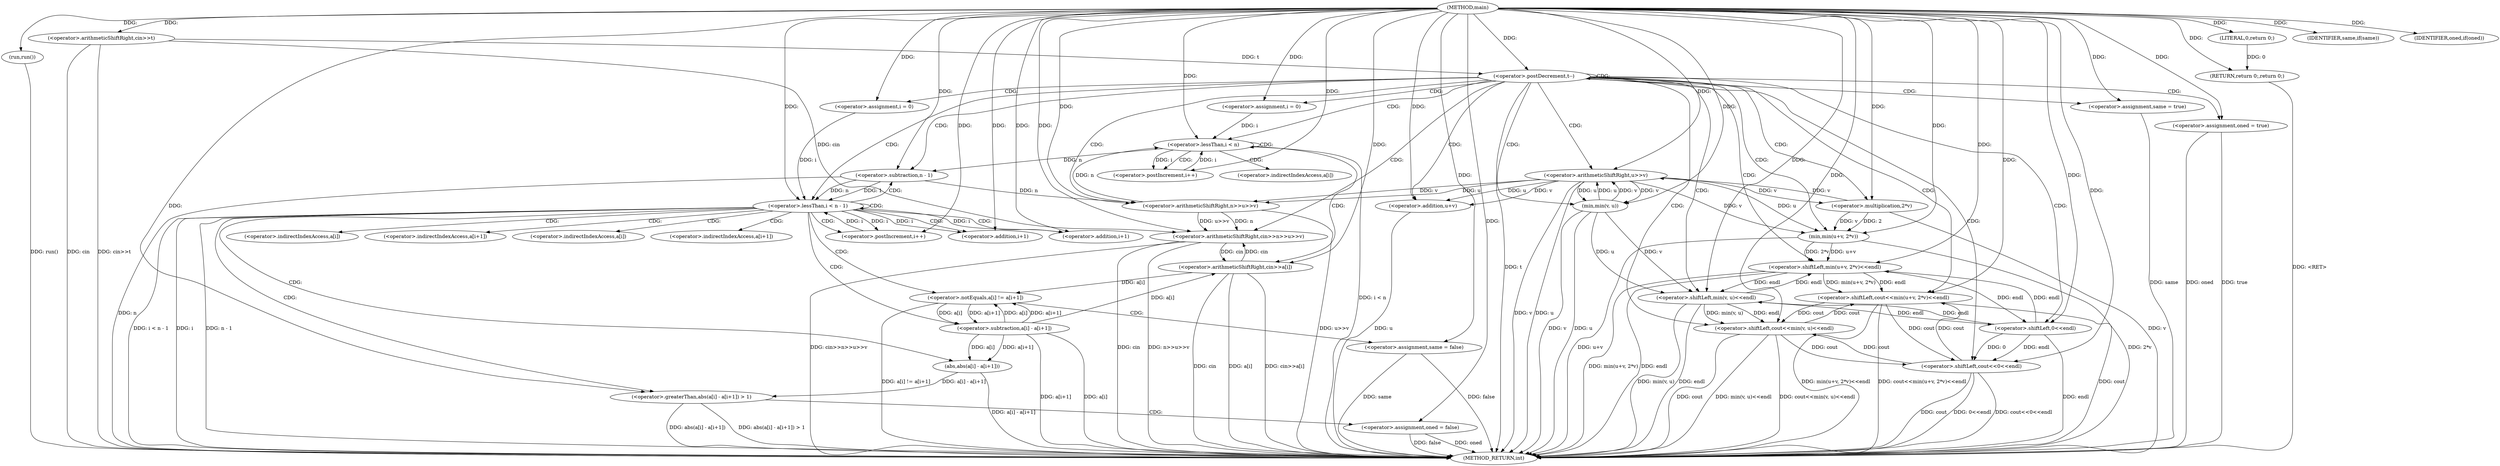 digraph "main" {  
"1000316" [label = "(METHOD,main)" ]
"1000440" [label = "(METHOD_RETURN,int)" ]
"1000318" [label = "(run,run())" ]
"1000320" [label = "(<operator>.arithmeticShiftRight,cin>>t)" ]
"1000438" [label = "(RETURN,return 0;,return 0;)" ]
"1000324" [label = "(<operator>.postDecrement,t--)" ]
"1000439" [label = "(LITERAL,0,return 0;)" ]
"1000330" [label = "(<operator>.arithmeticShiftRight,cin>>n>>u>>v)" ]
"1000355" [label = "(<operator>.assignment,same = true)" ]
"1000359" [label = "(<operator>.assignment,oned = true)" ]
"1000340" [label = "(<operator>.assignment,i = 0)" ]
"1000343" [label = "(<operator>.lessThan,i < n)" ]
"1000346" [label = "(<operator>.postIncrement,i++)" ]
"1000364" [label = "(<operator>.assignment,i = 0)" ]
"1000367" [label = "(<operator>.lessThan,i < n - 1)" ]
"1000372" [label = "(<operator>.postIncrement,i++)" ]
"1000407" [label = "(IDENTIFIER,same,if(same))" ]
"1000332" [label = "(<operator>.arithmeticShiftRight,n>>u>>v)" ]
"1000349" [label = "(<operator>.arithmeticShiftRight,cin>>a[i])" ]
"1000409" [label = "(<operator>.shiftLeft,cout<<min(u+v, 2*v)<<endl)" ]
"1000334" [label = "(<operator>.arithmeticShiftRight,u>>v)" ]
"1000369" [label = "(<operator>.subtraction,n - 1)" ]
"1000376" [label = "(<operator>.notEquals,a[i] != a[i+1])" ]
"1000390" [label = "(<operator>.greaterThan,abs(a[i] - a[i+1]) > 1)" ]
"1000422" [label = "(IDENTIFIER,oned,if(oned))" ]
"1000386" [label = "(<operator>.assignment,same = false)" ]
"1000403" [label = "(<operator>.assignment,oned = false)" ]
"1000411" [label = "(<operator>.shiftLeft,min(u+v, 2*v)<<endl)" ]
"1000424" [label = "(<operator>.shiftLeft,cout<<min(v, u)<<endl)" ]
"1000391" [label = "(abs,abs(a[i] - a[i+1]))" ]
"1000412" [label = "(min,min(u+v, 2*v))" ]
"1000433" [label = "(<operator>.shiftLeft,cout<<0<<endl)" ]
"1000382" [label = "(<operator>.addition,i+1)" ]
"1000392" [label = "(<operator>.subtraction,a[i] - a[i+1])" ]
"1000413" [label = "(<operator>.addition,u+v)" ]
"1000416" [label = "(<operator>.multiplication,2*v)" ]
"1000426" [label = "(<operator>.shiftLeft,min(v, u)<<endl)" ]
"1000427" [label = "(min,min(v, u))" ]
"1000435" [label = "(<operator>.shiftLeft,0<<endl)" ]
"1000398" [label = "(<operator>.addition,i+1)" ]
"1000351" [label = "(<operator>.indirectIndexAccess,a[i])" ]
"1000377" [label = "(<operator>.indirectIndexAccess,a[i])" ]
"1000380" [label = "(<operator>.indirectIndexAccess,a[i+1])" ]
"1000393" [label = "(<operator>.indirectIndexAccess,a[i])" ]
"1000396" [label = "(<operator>.indirectIndexAccess,a[i+1])" ]
  "1000438" -> "1000440"  [ label = "DDG: <RET>"] 
  "1000318" -> "1000440"  [ label = "DDG: run()"] 
  "1000320" -> "1000440"  [ label = "DDG: cin"] 
  "1000320" -> "1000440"  [ label = "DDG: cin>>t"] 
  "1000324" -> "1000440"  [ label = "DDG: t"] 
  "1000330" -> "1000440"  [ label = "DDG: cin"] 
  "1000334" -> "1000440"  [ label = "DDG: u"] 
  "1000334" -> "1000440"  [ label = "DDG: v"] 
  "1000332" -> "1000440"  [ label = "DDG: u>>v"] 
  "1000330" -> "1000440"  [ label = "DDG: n>>u>>v"] 
  "1000330" -> "1000440"  [ label = "DDG: cin>>n>>u>>v"] 
  "1000343" -> "1000440"  [ label = "DDG: i < n"] 
  "1000355" -> "1000440"  [ label = "DDG: same"] 
  "1000359" -> "1000440"  [ label = "DDG: oned"] 
  "1000359" -> "1000440"  [ label = "DDG: true"] 
  "1000367" -> "1000440"  [ label = "DDG: i"] 
  "1000369" -> "1000440"  [ label = "DDG: n"] 
  "1000367" -> "1000440"  [ label = "DDG: n - 1"] 
  "1000367" -> "1000440"  [ label = "DDG: i < n - 1"] 
  "1000433" -> "1000440"  [ label = "DDG: cout"] 
  "1000435" -> "1000440"  [ label = "DDG: endl"] 
  "1000433" -> "1000440"  [ label = "DDG: 0<<endl"] 
  "1000433" -> "1000440"  [ label = "DDG: cout<<0<<endl"] 
  "1000424" -> "1000440"  [ label = "DDG: cout"] 
  "1000427" -> "1000440"  [ label = "DDG: v"] 
  "1000427" -> "1000440"  [ label = "DDG: u"] 
  "1000426" -> "1000440"  [ label = "DDG: min(v, u)"] 
  "1000426" -> "1000440"  [ label = "DDG: endl"] 
  "1000424" -> "1000440"  [ label = "DDG: min(v, u)<<endl"] 
  "1000424" -> "1000440"  [ label = "DDG: cout<<min(v, u)<<endl"] 
  "1000409" -> "1000440"  [ label = "DDG: cout"] 
  "1000413" -> "1000440"  [ label = "DDG: u"] 
  "1000412" -> "1000440"  [ label = "DDG: u+v"] 
  "1000416" -> "1000440"  [ label = "DDG: v"] 
  "1000412" -> "1000440"  [ label = "DDG: 2*v"] 
  "1000411" -> "1000440"  [ label = "DDG: min(u+v, 2*v)"] 
  "1000411" -> "1000440"  [ label = "DDG: endl"] 
  "1000409" -> "1000440"  [ label = "DDG: min(u+v, 2*v)<<endl"] 
  "1000409" -> "1000440"  [ label = "DDG: cout<<min(u+v, 2*v)<<endl"] 
  "1000376" -> "1000440"  [ label = "DDG: a[i] != a[i+1]"] 
  "1000386" -> "1000440"  [ label = "DDG: same"] 
  "1000386" -> "1000440"  [ label = "DDG: false"] 
  "1000392" -> "1000440"  [ label = "DDG: a[i]"] 
  "1000392" -> "1000440"  [ label = "DDG: a[i+1]"] 
  "1000391" -> "1000440"  [ label = "DDG: a[i] - a[i+1]"] 
  "1000390" -> "1000440"  [ label = "DDG: abs(a[i] - a[i+1])"] 
  "1000390" -> "1000440"  [ label = "DDG: abs(a[i] - a[i+1]) > 1"] 
  "1000403" -> "1000440"  [ label = "DDG: oned"] 
  "1000403" -> "1000440"  [ label = "DDG: false"] 
  "1000349" -> "1000440"  [ label = "DDG: cin"] 
  "1000349" -> "1000440"  [ label = "DDG: a[i]"] 
  "1000349" -> "1000440"  [ label = "DDG: cin>>a[i]"] 
  "1000316" -> "1000318"  [ label = "DDG: "] 
  "1000439" -> "1000438"  [ label = "DDG: 0"] 
  "1000316" -> "1000438"  [ label = "DDG: "] 
  "1000316" -> "1000320"  [ label = "DDG: "] 
  "1000316" -> "1000439"  [ label = "DDG: "] 
  "1000320" -> "1000324"  [ label = "DDG: t"] 
  "1000316" -> "1000324"  [ label = "DDG: "] 
  "1000316" -> "1000355"  [ label = "DDG: "] 
  "1000316" -> "1000359"  [ label = "DDG: "] 
  "1000320" -> "1000330"  [ label = "DDG: cin"] 
  "1000349" -> "1000330"  [ label = "DDG: cin"] 
  "1000316" -> "1000330"  [ label = "DDG: "] 
  "1000332" -> "1000330"  [ label = "DDG: n"] 
  "1000332" -> "1000330"  [ label = "DDG: u>>v"] 
  "1000316" -> "1000340"  [ label = "DDG: "] 
  "1000316" -> "1000364"  [ label = "DDG: "] 
  "1000316" -> "1000407"  [ label = "DDG: "] 
  "1000369" -> "1000332"  [ label = "DDG: n"] 
  "1000316" -> "1000332"  [ label = "DDG: "] 
  "1000334" -> "1000332"  [ label = "DDG: v"] 
  "1000334" -> "1000332"  [ label = "DDG: u"] 
  "1000340" -> "1000343"  [ label = "DDG: i"] 
  "1000346" -> "1000343"  [ label = "DDG: i"] 
  "1000316" -> "1000343"  [ label = "DDG: "] 
  "1000332" -> "1000343"  [ label = "DDG: n"] 
  "1000343" -> "1000346"  [ label = "DDG: i"] 
  "1000316" -> "1000346"  [ label = "DDG: "] 
  "1000364" -> "1000367"  [ label = "DDG: i"] 
  "1000372" -> "1000367"  [ label = "DDG: i"] 
  "1000316" -> "1000367"  [ label = "DDG: "] 
  "1000369" -> "1000367"  [ label = "DDG: 1"] 
  "1000369" -> "1000367"  [ label = "DDG: n"] 
  "1000316" -> "1000372"  [ label = "DDG: "] 
  "1000367" -> "1000372"  [ label = "DDG: i"] 
  "1000427" -> "1000334"  [ label = "DDG: u"] 
  "1000316" -> "1000334"  [ label = "DDG: "] 
  "1000427" -> "1000334"  [ label = "DDG: v"] 
  "1000416" -> "1000334"  [ label = "DDG: v"] 
  "1000330" -> "1000349"  [ label = "DDG: cin"] 
  "1000316" -> "1000349"  [ label = "DDG: "] 
  "1000392" -> "1000349"  [ label = "DDG: a[i]"] 
  "1000343" -> "1000369"  [ label = "DDG: n"] 
  "1000316" -> "1000369"  [ label = "DDG: "] 
  "1000433" -> "1000409"  [ label = "DDG: cout"] 
  "1000424" -> "1000409"  [ label = "DDG: cout"] 
  "1000316" -> "1000409"  [ label = "DDG: "] 
  "1000411" -> "1000409"  [ label = "DDG: min(u+v, 2*v)"] 
  "1000411" -> "1000409"  [ label = "DDG: endl"] 
  "1000316" -> "1000422"  [ label = "DDG: "] 
  "1000392" -> "1000376"  [ label = "DDG: a[i]"] 
  "1000349" -> "1000376"  [ label = "DDG: a[i]"] 
  "1000392" -> "1000376"  [ label = "DDG: a[i+1]"] 
  "1000316" -> "1000386"  [ label = "DDG: "] 
  "1000391" -> "1000390"  [ label = "DDG: a[i] - a[i+1]"] 
  "1000316" -> "1000390"  [ label = "DDG: "] 
  "1000316" -> "1000403"  [ label = "DDG: "] 
  "1000412" -> "1000411"  [ label = "DDG: 2*v"] 
  "1000412" -> "1000411"  [ label = "DDG: u+v"] 
  "1000435" -> "1000411"  [ label = "DDG: endl"] 
  "1000426" -> "1000411"  [ label = "DDG: endl"] 
  "1000316" -> "1000411"  [ label = "DDG: "] 
  "1000392" -> "1000391"  [ label = "DDG: a[i+1]"] 
  "1000392" -> "1000391"  [ label = "DDG: a[i]"] 
  "1000334" -> "1000412"  [ label = "DDG: v"] 
  "1000316" -> "1000412"  [ label = "DDG: "] 
  "1000334" -> "1000412"  [ label = "DDG: u"] 
  "1000416" -> "1000412"  [ label = "DDG: v"] 
  "1000416" -> "1000412"  [ label = "DDG: 2"] 
  "1000433" -> "1000424"  [ label = "DDG: cout"] 
  "1000409" -> "1000424"  [ label = "DDG: cout"] 
  "1000316" -> "1000424"  [ label = "DDG: "] 
  "1000426" -> "1000424"  [ label = "DDG: endl"] 
  "1000426" -> "1000424"  [ label = "DDG: min(v, u)"] 
  "1000367" -> "1000382"  [ label = "DDG: i"] 
  "1000316" -> "1000382"  [ label = "DDG: "] 
  "1000376" -> "1000392"  [ label = "DDG: a[i]"] 
  "1000376" -> "1000392"  [ label = "DDG: a[i+1]"] 
  "1000334" -> "1000413"  [ label = "DDG: u"] 
  "1000316" -> "1000413"  [ label = "DDG: "] 
  "1000334" -> "1000413"  [ label = "DDG: v"] 
  "1000316" -> "1000416"  [ label = "DDG: "] 
  "1000334" -> "1000416"  [ label = "DDG: v"] 
  "1000427" -> "1000426"  [ label = "DDG: v"] 
  "1000427" -> "1000426"  [ label = "DDG: u"] 
  "1000435" -> "1000426"  [ label = "DDG: endl"] 
  "1000411" -> "1000426"  [ label = "DDG: endl"] 
  "1000316" -> "1000426"  [ label = "DDG: "] 
  "1000424" -> "1000433"  [ label = "DDG: cout"] 
  "1000409" -> "1000433"  [ label = "DDG: cout"] 
  "1000316" -> "1000433"  [ label = "DDG: "] 
  "1000435" -> "1000433"  [ label = "DDG: endl"] 
  "1000435" -> "1000433"  [ label = "DDG: 0"] 
  "1000334" -> "1000427"  [ label = "DDG: v"] 
  "1000316" -> "1000427"  [ label = "DDG: "] 
  "1000334" -> "1000427"  [ label = "DDG: u"] 
  "1000316" -> "1000435"  [ label = "DDG: "] 
  "1000426" -> "1000435"  [ label = "DDG: endl"] 
  "1000411" -> "1000435"  [ label = "DDG: endl"] 
  "1000316" -> "1000398"  [ label = "DDG: "] 
  "1000367" -> "1000398"  [ label = "DDG: i"] 
  "1000324" -> "1000367"  [ label = "CDG: "] 
  "1000324" -> "1000332"  [ label = "CDG: "] 
  "1000324" -> "1000340"  [ label = "CDG: "] 
  "1000324" -> "1000359"  [ label = "CDG: "] 
  "1000324" -> "1000324"  [ label = "CDG: "] 
  "1000324" -> "1000330"  [ label = "CDG: "] 
  "1000324" -> "1000355"  [ label = "CDG: "] 
  "1000324" -> "1000343"  [ label = "CDG: "] 
  "1000324" -> "1000334"  [ label = "CDG: "] 
  "1000324" -> "1000369"  [ label = "CDG: "] 
  "1000324" -> "1000364"  [ label = "CDG: "] 
  "1000324" -> "1000409"  [ label = "CDG: "] 
  "1000324" -> "1000413"  [ label = "CDG: "] 
  "1000324" -> "1000412"  [ label = "CDG: "] 
  "1000324" -> "1000411"  [ label = "CDG: "] 
  "1000324" -> "1000416"  [ label = "CDG: "] 
  "1000324" -> "1000427"  [ label = "CDG: "] 
  "1000324" -> "1000426"  [ label = "CDG: "] 
  "1000324" -> "1000435"  [ label = "CDG: "] 
  "1000324" -> "1000424"  [ label = "CDG: "] 
  "1000324" -> "1000433"  [ label = "CDG: "] 
  "1000343" -> "1000349"  [ label = "CDG: "] 
  "1000343" -> "1000351"  [ label = "CDG: "] 
  "1000343" -> "1000346"  [ label = "CDG: "] 
  "1000343" -> "1000343"  [ label = "CDG: "] 
  "1000367" -> "1000380"  [ label = "CDG: "] 
  "1000367" -> "1000367"  [ label = "CDG: "] 
  "1000367" -> "1000396"  [ label = "CDG: "] 
  "1000367" -> "1000391"  [ label = "CDG: "] 
  "1000367" -> "1000392"  [ label = "CDG: "] 
  "1000367" -> "1000377"  [ label = "CDG: "] 
  "1000367" -> "1000398"  [ label = "CDG: "] 
  "1000367" -> "1000382"  [ label = "CDG: "] 
  "1000367" -> "1000393"  [ label = "CDG: "] 
  "1000367" -> "1000376"  [ label = "CDG: "] 
  "1000367" -> "1000390"  [ label = "CDG: "] 
  "1000367" -> "1000372"  [ label = "CDG: "] 
  "1000367" -> "1000369"  [ label = "CDG: "] 
  "1000376" -> "1000386"  [ label = "CDG: "] 
  "1000390" -> "1000403"  [ label = "CDG: "] 
}
